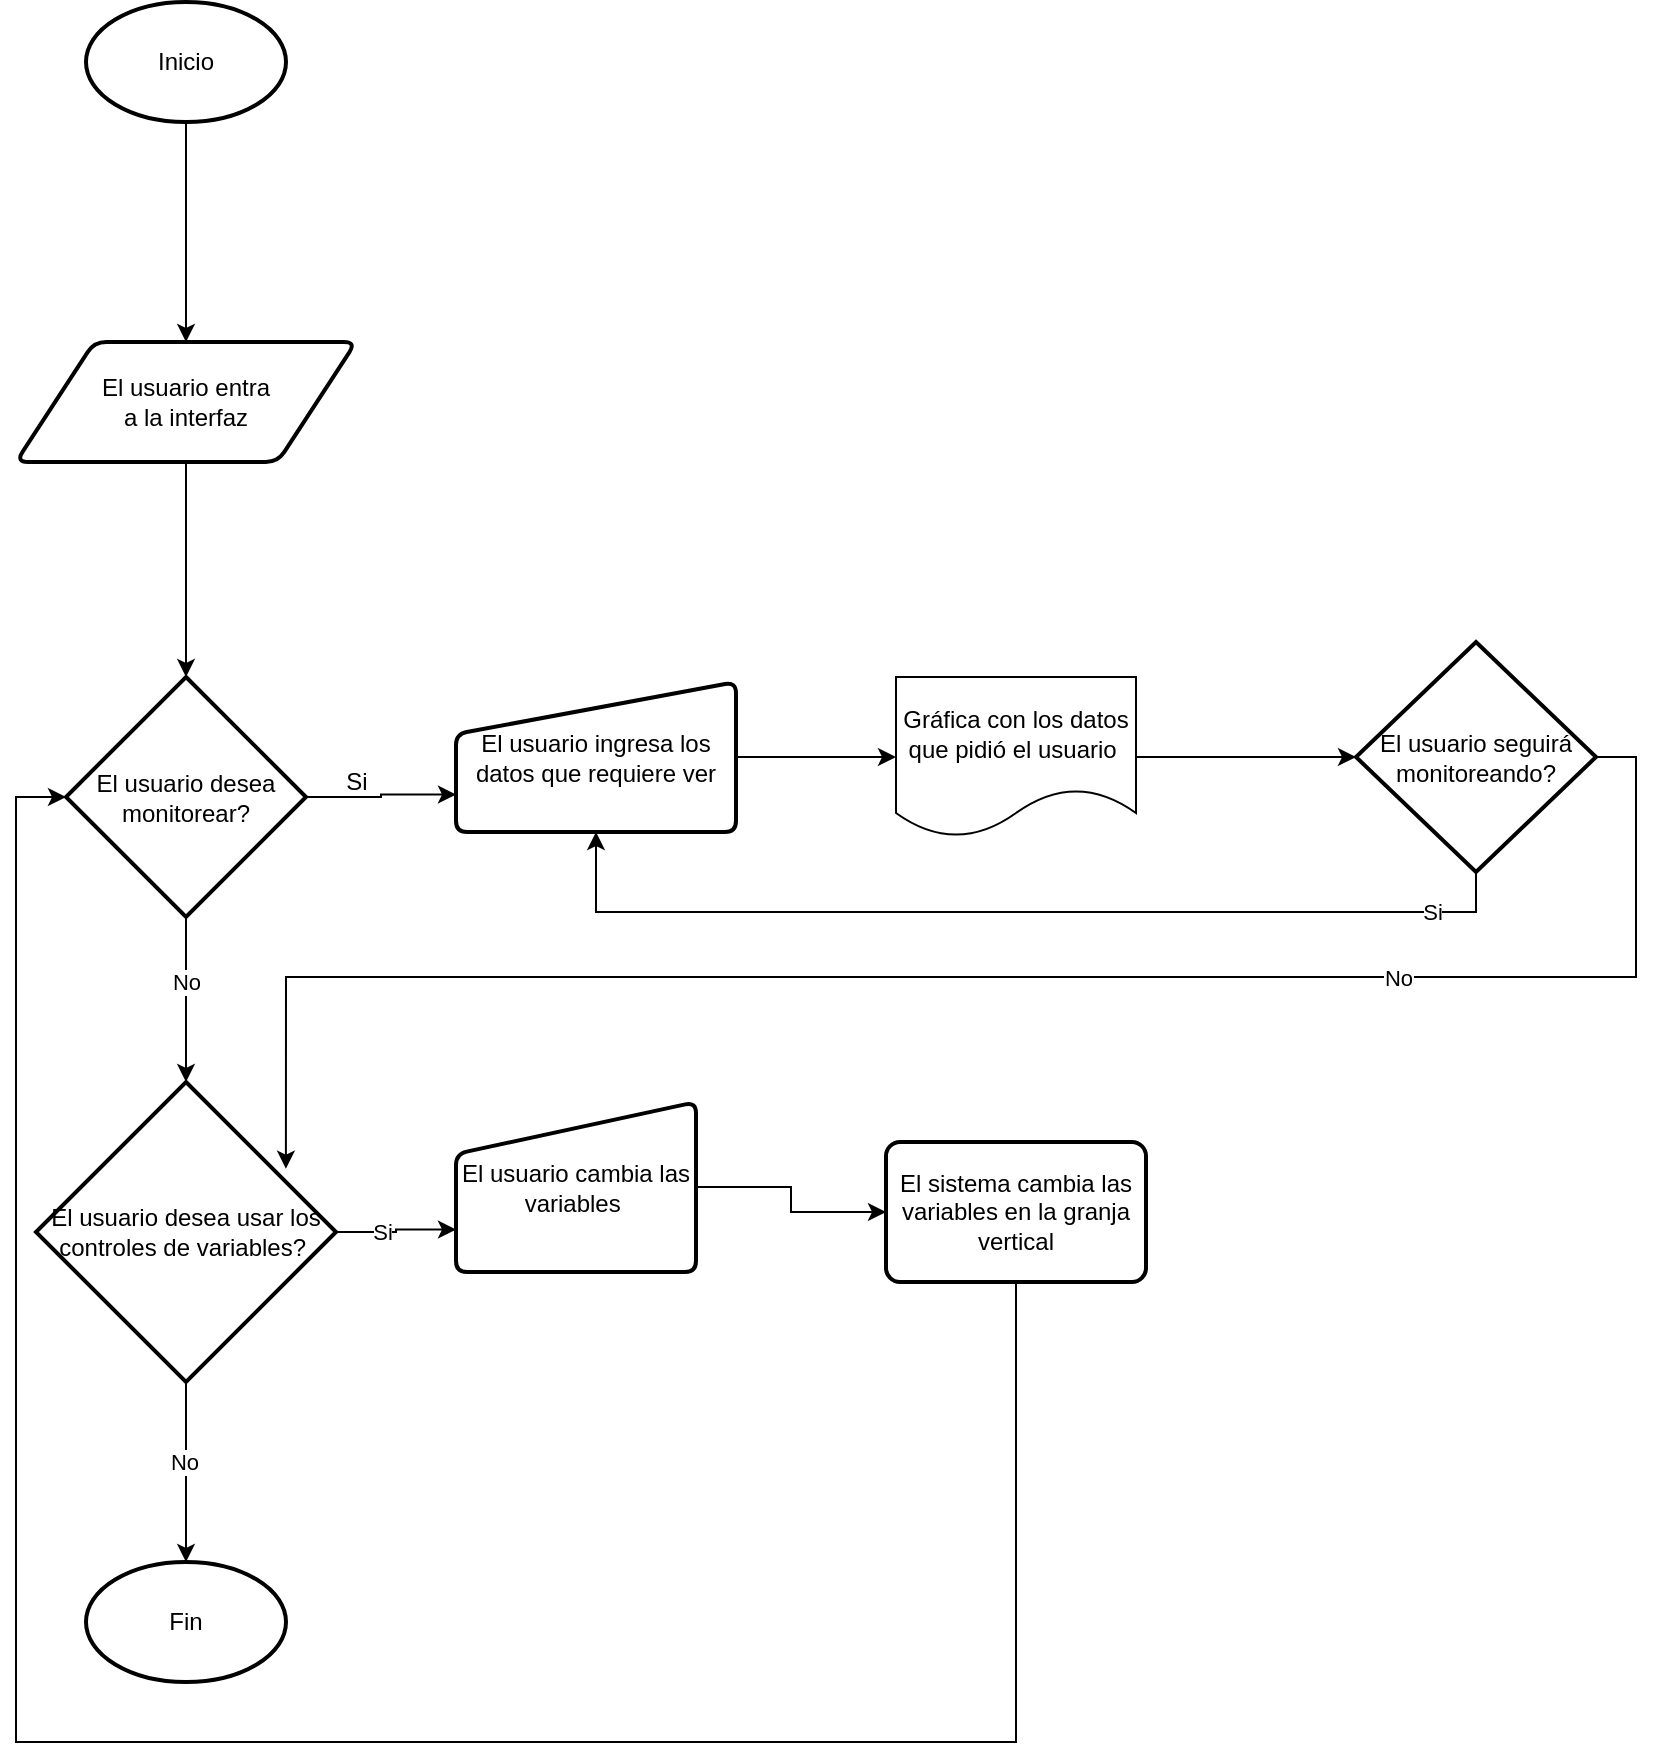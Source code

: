 <mxfile version="13.9.9" type="device"><diagram id="NlJDflEL5_r8ZauBNL4j" name="Página-1"><mxGraphModel dx="1217" dy="1932" grid="1" gridSize="10" guides="1" tooltips="1" connect="1" arrows="1" fold="1" page="1" pageScale="1" pageWidth="827" pageHeight="1169" math="0" shadow="0"><root><mxCell id="0"/><mxCell id="1" parent="0"/><mxCell id="BG7FTjvOe8TYOjI-c0Cx-23" style="edgeStyle=orthogonalEdgeStyle;rounded=0;orthogonalLoop=1;jettySize=auto;html=1;exitX=1;exitY=0.5;exitDx=0;exitDy=0;entryX=0;entryY=0.5;entryDx=0;entryDy=0;" edge="1" parent="1" source="BG7FTjvOe8TYOjI-c0Cx-4" target="BG7FTjvOe8TYOjI-c0Cx-11"><mxGeometry relative="1" as="geometry"/></mxCell><mxCell id="BG7FTjvOe8TYOjI-c0Cx-4" value="El usuario ingresa los datos que requiere ver" style="html=1;strokeWidth=2;shape=manualInput;whiteSpace=wrap;rounded=1;size=26;arcSize=11;" vertex="1" parent="1"><mxGeometry x="350" y="320" width="140" height="75" as="geometry"/></mxCell><mxCell id="BG7FTjvOe8TYOjI-c0Cx-27" style="edgeStyle=orthogonalEdgeStyle;rounded=0;orthogonalLoop=1;jettySize=auto;html=1;exitX=1;exitY=0.5;exitDx=0;exitDy=0;exitPerimeter=0;entryX=0;entryY=0.75;entryDx=0;entryDy=0;" edge="1" parent="1" source="BG7FTjvOe8TYOjI-c0Cx-5" target="BG7FTjvOe8TYOjI-c0Cx-9"><mxGeometry relative="1" as="geometry"/></mxCell><mxCell id="BG7FTjvOe8TYOjI-c0Cx-38" value="Si" style="edgeLabel;html=1;align=center;verticalAlign=middle;resizable=0;points=[];" vertex="1" connectable="0" parent="BG7FTjvOe8TYOjI-c0Cx-27"><mxGeometry x="-0.266" relative="1" as="geometry"><mxPoint as="offset"/></mxGeometry></mxCell><mxCell id="BG7FTjvOe8TYOjI-c0Cx-29" style="edgeStyle=orthogonalEdgeStyle;rounded=0;orthogonalLoop=1;jettySize=auto;html=1;exitX=0.5;exitY=1;exitDx=0;exitDy=0;exitPerimeter=0;entryX=0.5;entryY=0;entryDx=0;entryDy=0;entryPerimeter=0;" edge="1" parent="1" source="BG7FTjvOe8TYOjI-c0Cx-5" target="BG7FTjvOe8TYOjI-c0Cx-17"><mxGeometry relative="1" as="geometry"/></mxCell><mxCell id="BG7FTjvOe8TYOjI-c0Cx-39" value="No" style="edgeLabel;html=1;align=center;verticalAlign=middle;resizable=0;points=[];" vertex="1" connectable="0" parent="BG7FTjvOe8TYOjI-c0Cx-29"><mxGeometry x="-0.114" y="-1" relative="1" as="geometry"><mxPoint as="offset"/></mxGeometry></mxCell><mxCell id="BG7FTjvOe8TYOjI-c0Cx-5" value="El usuario desea usar los controles de variables?&amp;nbsp;" style="strokeWidth=2;html=1;shape=mxgraph.flowchart.decision;whiteSpace=wrap;" vertex="1" parent="1"><mxGeometry x="140" y="520" width="150" height="150" as="geometry"/></mxCell><mxCell id="BG7FTjvOe8TYOjI-c0Cx-18" value="" style="edgeStyle=orthogonalEdgeStyle;rounded=0;orthogonalLoop=1;jettySize=auto;html=1;" edge="1" parent="1" source="BG7FTjvOe8TYOjI-c0Cx-6" target="BG7FTjvOe8TYOjI-c0Cx-7"><mxGeometry relative="1" as="geometry"/></mxCell><mxCell id="BG7FTjvOe8TYOjI-c0Cx-6" value="Inicio" style="strokeWidth=2;html=1;shape=mxgraph.flowchart.start_1;whiteSpace=wrap;" vertex="1" parent="1"><mxGeometry x="165" y="-20" width="100" height="60" as="geometry"/></mxCell><mxCell id="BG7FTjvOe8TYOjI-c0Cx-20" value="" style="edgeStyle=orthogonalEdgeStyle;rounded=0;orthogonalLoop=1;jettySize=auto;html=1;entryX=0.5;entryY=0;entryDx=0;entryDy=0;entryPerimeter=0;" edge="1" parent="1" source="BG7FTjvOe8TYOjI-c0Cx-7" target="BG7FTjvOe8TYOjI-c0Cx-8"><mxGeometry relative="1" as="geometry"><mxPoint x="200" y="270" as="targetPoint"/></mxGeometry></mxCell><mxCell id="BG7FTjvOe8TYOjI-c0Cx-7" value="El usuario entra &lt;br&gt;a la interfaz" style="shape=parallelogram;html=1;strokeWidth=2;perimeter=parallelogramPerimeter;whiteSpace=wrap;rounded=1;arcSize=12;size=0.23;" vertex="1" parent="1"><mxGeometry x="130" y="150" width="170" height="60" as="geometry"/></mxCell><mxCell id="BG7FTjvOe8TYOjI-c0Cx-21" style="edgeStyle=orthogonalEdgeStyle;rounded=0;orthogonalLoop=1;jettySize=auto;html=1;exitX=1;exitY=0.5;exitDx=0;exitDy=0;exitPerimeter=0;entryX=0;entryY=0.75;entryDx=0;entryDy=0;" edge="1" parent="1" source="BG7FTjvOe8TYOjI-c0Cx-8" target="BG7FTjvOe8TYOjI-c0Cx-4"><mxGeometry relative="1" as="geometry"/></mxCell><mxCell id="BG7FTjvOe8TYOjI-c0Cx-22" style="edgeStyle=orthogonalEdgeStyle;rounded=0;orthogonalLoop=1;jettySize=auto;html=1;exitX=0.5;exitY=1;exitDx=0;exitDy=0;exitPerimeter=0;entryX=0.5;entryY=0;entryDx=0;entryDy=0;entryPerimeter=0;" edge="1" parent="1" source="BG7FTjvOe8TYOjI-c0Cx-8" target="BG7FTjvOe8TYOjI-c0Cx-5"><mxGeometry relative="1" as="geometry"/></mxCell><mxCell id="BG7FTjvOe8TYOjI-c0Cx-34" value="No" style="edgeLabel;html=1;align=center;verticalAlign=middle;resizable=0;points=[];" vertex="1" connectable="0" parent="BG7FTjvOe8TYOjI-c0Cx-22"><mxGeometry x="-0.209" relative="1" as="geometry"><mxPoint as="offset"/></mxGeometry></mxCell><mxCell id="BG7FTjvOe8TYOjI-c0Cx-8" value="El usuario desea monitorear?" style="strokeWidth=2;html=1;shape=mxgraph.flowchart.decision;whiteSpace=wrap;" vertex="1" parent="1"><mxGeometry x="155" y="317.5" width="120" height="120" as="geometry"/></mxCell><mxCell id="BG7FTjvOe8TYOjI-c0Cx-28" style="edgeStyle=orthogonalEdgeStyle;rounded=0;orthogonalLoop=1;jettySize=auto;html=1;exitX=1;exitY=0.5;exitDx=0;exitDy=0;entryX=0;entryY=0.5;entryDx=0;entryDy=0;" edge="1" parent="1" source="BG7FTjvOe8TYOjI-c0Cx-9" target="BG7FTjvOe8TYOjI-c0Cx-10"><mxGeometry relative="1" as="geometry"/></mxCell><mxCell id="BG7FTjvOe8TYOjI-c0Cx-9" value="El usuario cambia las variables&amp;nbsp;" style="html=1;strokeWidth=2;shape=manualInput;whiteSpace=wrap;rounded=1;size=26;arcSize=11;" vertex="1" parent="1"><mxGeometry x="350" y="530" width="120" height="85" as="geometry"/></mxCell><mxCell id="BG7FTjvOe8TYOjI-c0Cx-31" style="edgeStyle=orthogonalEdgeStyle;rounded=0;orthogonalLoop=1;jettySize=auto;html=1;exitX=0.5;exitY=1;exitDx=0;exitDy=0;entryX=0;entryY=0.5;entryDx=0;entryDy=0;entryPerimeter=0;" edge="1" parent="1" source="BG7FTjvOe8TYOjI-c0Cx-10" target="BG7FTjvOe8TYOjI-c0Cx-8"><mxGeometry relative="1" as="geometry"><Array as="points"><mxPoint x="625" y="850"/><mxPoint x="130" y="850"/><mxPoint x="130" y="380"/></Array></mxGeometry></mxCell><mxCell id="BG7FTjvOe8TYOjI-c0Cx-10" value="El sistema cambia las variables en la granja vertical" style="rounded=1;whiteSpace=wrap;html=1;absoluteArcSize=1;arcSize=14;strokeWidth=2;" vertex="1" parent="1"><mxGeometry x="565" y="550" width="130" height="70" as="geometry"/></mxCell><mxCell id="BG7FTjvOe8TYOjI-c0Cx-24" style="edgeStyle=orthogonalEdgeStyle;rounded=0;orthogonalLoop=1;jettySize=auto;html=1;exitX=1;exitY=0.5;exitDx=0;exitDy=0;entryX=0;entryY=0.5;entryDx=0;entryDy=0;entryPerimeter=0;" edge="1" parent="1" source="BG7FTjvOe8TYOjI-c0Cx-11" target="BG7FTjvOe8TYOjI-c0Cx-14"><mxGeometry relative="1" as="geometry"/></mxCell><mxCell id="BG7FTjvOe8TYOjI-c0Cx-11" value="Gráfica con los datos que pidió el usuario&amp;nbsp;" style="shape=document;whiteSpace=wrap;html=1;boundedLbl=1;" vertex="1" parent="1"><mxGeometry x="570" y="317.5" width="120" height="80" as="geometry"/></mxCell><mxCell id="BG7FTjvOe8TYOjI-c0Cx-25" style="edgeStyle=orthogonalEdgeStyle;rounded=0;orthogonalLoop=1;jettySize=auto;html=1;exitX=0.5;exitY=1;exitDx=0;exitDy=0;exitPerimeter=0;entryX=0.5;entryY=1;entryDx=0;entryDy=0;" edge="1" parent="1" source="BG7FTjvOe8TYOjI-c0Cx-14" target="BG7FTjvOe8TYOjI-c0Cx-4"><mxGeometry relative="1" as="geometry"/></mxCell><mxCell id="BG7FTjvOe8TYOjI-c0Cx-35" value="Si" style="edgeLabel;html=1;align=center;verticalAlign=middle;resizable=0;points=[];" vertex="1" connectable="0" parent="BG7FTjvOe8TYOjI-c0Cx-25"><mxGeometry x="-0.83" relative="1" as="geometry"><mxPoint as="offset"/></mxGeometry></mxCell><mxCell id="BG7FTjvOe8TYOjI-c0Cx-26" style="edgeStyle=orthogonalEdgeStyle;rounded=0;orthogonalLoop=1;jettySize=auto;html=1;exitX=1;exitY=0.5;exitDx=0;exitDy=0;exitPerimeter=0;entryX=0.833;entryY=0.289;entryDx=0;entryDy=0;entryPerimeter=0;" edge="1" parent="1" source="BG7FTjvOe8TYOjI-c0Cx-14" target="BG7FTjvOe8TYOjI-c0Cx-5"><mxGeometry relative="1" as="geometry"/></mxCell><mxCell id="BG7FTjvOe8TYOjI-c0Cx-36" value="No" style="edgeLabel;html=1;align=center;verticalAlign=middle;resizable=0;points=[];" vertex="1" connectable="0" parent="BG7FTjvOe8TYOjI-c0Cx-26"><mxGeometry x="-0.447" relative="1" as="geometry"><mxPoint as="offset"/></mxGeometry></mxCell><mxCell id="BG7FTjvOe8TYOjI-c0Cx-14" value="El usuario seguirá monitoreando?" style="strokeWidth=2;html=1;shape=mxgraph.flowchart.decision;whiteSpace=wrap;" vertex="1" parent="1"><mxGeometry x="800" y="300" width="120" height="115" as="geometry"/></mxCell><mxCell id="BG7FTjvOe8TYOjI-c0Cx-17" value="Fin" style="strokeWidth=2;html=1;shape=mxgraph.flowchart.start_1;whiteSpace=wrap;" vertex="1" parent="1"><mxGeometry x="165" y="760" width="100" height="60" as="geometry"/></mxCell><mxCell id="BG7FTjvOe8TYOjI-c0Cx-32" value="Si" style="text;html=1;align=center;verticalAlign=middle;resizable=0;points=[];autosize=1;" vertex="1" parent="1"><mxGeometry x="285" y="360" width="30" height="20" as="geometry"/></mxCell></root></mxGraphModel></diagram></mxfile>